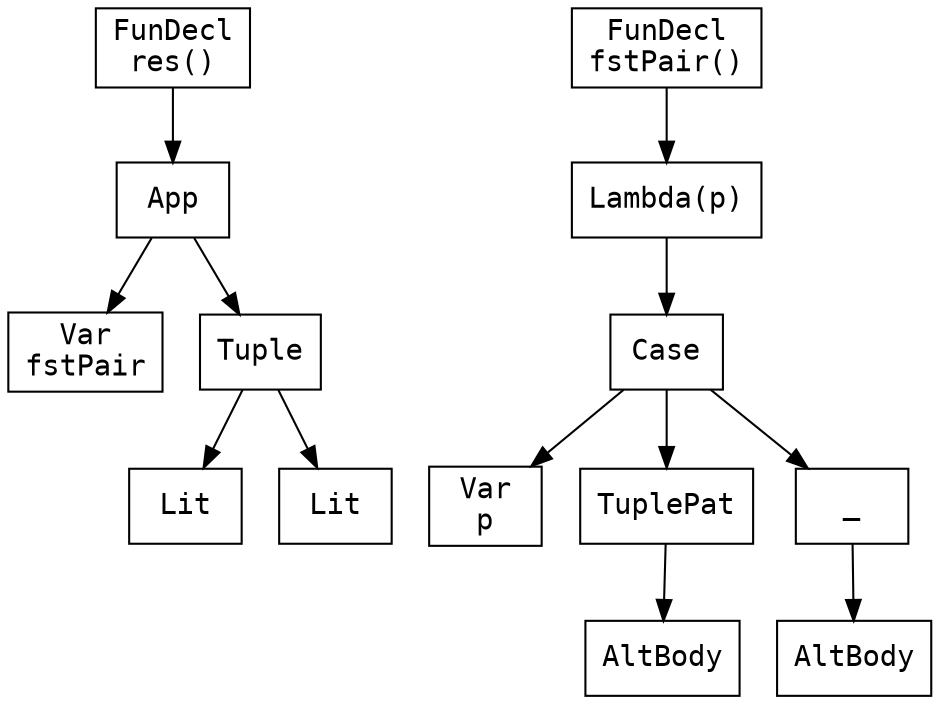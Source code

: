 digraph AST {
  node [shape=box, fontname="Courier"];
  decl0 [label="FunDecl
res()"];
  decl0_body [label="App"];
  decl0 -> decl0_body;
  decl0_body_fun [label="Var
fstPair"];
  decl0_body -> decl0_body_fun;
  decl0_body_arg [label="Tuple"];
  decl0_body -> decl0_body_arg;
  decl0_body_arg_e0 [label="Lit"];
  decl0_body_arg -> decl0_body_arg_e0;
  decl0_body_arg_e1 [label="Lit"];
  decl0_body_arg -> decl0_body_arg_e1;
  decl1 [label="FunDecl
fstPair()"];
  decl1_body [label="Lambda(p)"];
  decl1 -> decl1_body;
  decl1_body_body [label="Case"];
  decl1_body -> decl1_body_body;
  decl1_body_body_scrut [label="Var
p"];
  decl1_body_body -> decl1_body_body_scrut;
  decl1_body_body_pat0 [label="TuplePat"];
  decl1_body_body -> decl1_body_body_pat0;
  decl1_body_body_bd0 [label="AltBody"];
  decl1_body_body_pat0 -> decl1_body_body_bd0;
  decl1_body_body_pat1 [label="_"];
  decl1_body_body -> decl1_body_body_pat1;
  decl1_body_body_bd1 [label="AltBody"];
  decl1_body_body_pat1 -> decl1_body_body_bd1;
}
